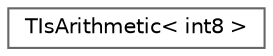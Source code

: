 digraph "Graphical Class Hierarchy"
{
 // INTERACTIVE_SVG=YES
 // LATEX_PDF_SIZE
  bgcolor="transparent";
  edge [fontname=Helvetica,fontsize=10,labelfontname=Helvetica,labelfontsize=10];
  node [fontname=Helvetica,fontsize=10,shape=box,height=0.2,width=0.4];
  rankdir="LR";
  Node0 [id="Node000000",label="TIsArithmetic\< int8 \>",height=0.2,width=0.4,color="grey40", fillcolor="white", style="filled",URL="$d9/dc6/structTIsArithmetic_3_01int8_01_4.html",tooltip=" "];
}
